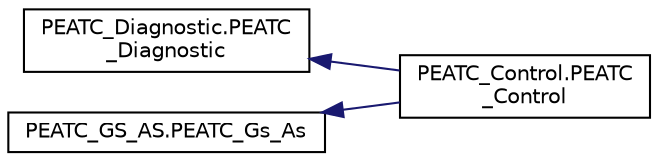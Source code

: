 digraph "Graphical Class Hierarchy"
{
 // LATEX_PDF_SIZE
  edge [fontname="Helvetica",fontsize="10",labelfontname="Helvetica",labelfontsize="10"];
  node [fontname="Helvetica",fontsize="10",shape=record];
  rankdir="LR";
  Node0 [label="PEATC_Diagnostic.PEATC\l_Diagnostic",height=0.2,width=0.4,color="black", fillcolor="white", style="filled",URL="$class_p_e_a_t_c___diagnostic_1_1_p_e_a_t_c___diagnostic.html",tooltip="Driver para el sistema donde se implementa la red neuronal."];
  Node0 -> Node1 [dir="back",color="midnightblue",fontsize="10",style="solid",fontname="Helvetica"];
  Node1 [label="PEATC_Control.PEATC\l_Control",height=0.2,width=0.4,color="black", fillcolor="white", style="filled",URL="$class_p_e_a_t_c___control_1_1_p_e_a_t_c___control.html",tooltip="Controlador de la aplicación para obtener los datos crudos de las señales de PEATC,..."];
  Node4 [label="PEATC_GS_AS.PEATC_Gs_As",height=0.2,width=0.4,color="black", fillcolor="white", style="filled",URL="$class_p_e_a_t_c___g_s___a_s_1_1_p_e_a_t_c___gs___as.html",tooltip="Driver para el sistema Generate Signal, Analog Signal."];
  Node4 -> Node1 [dir="back",color="midnightblue",fontsize="10",style="solid",fontname="Helvetica"];
}
